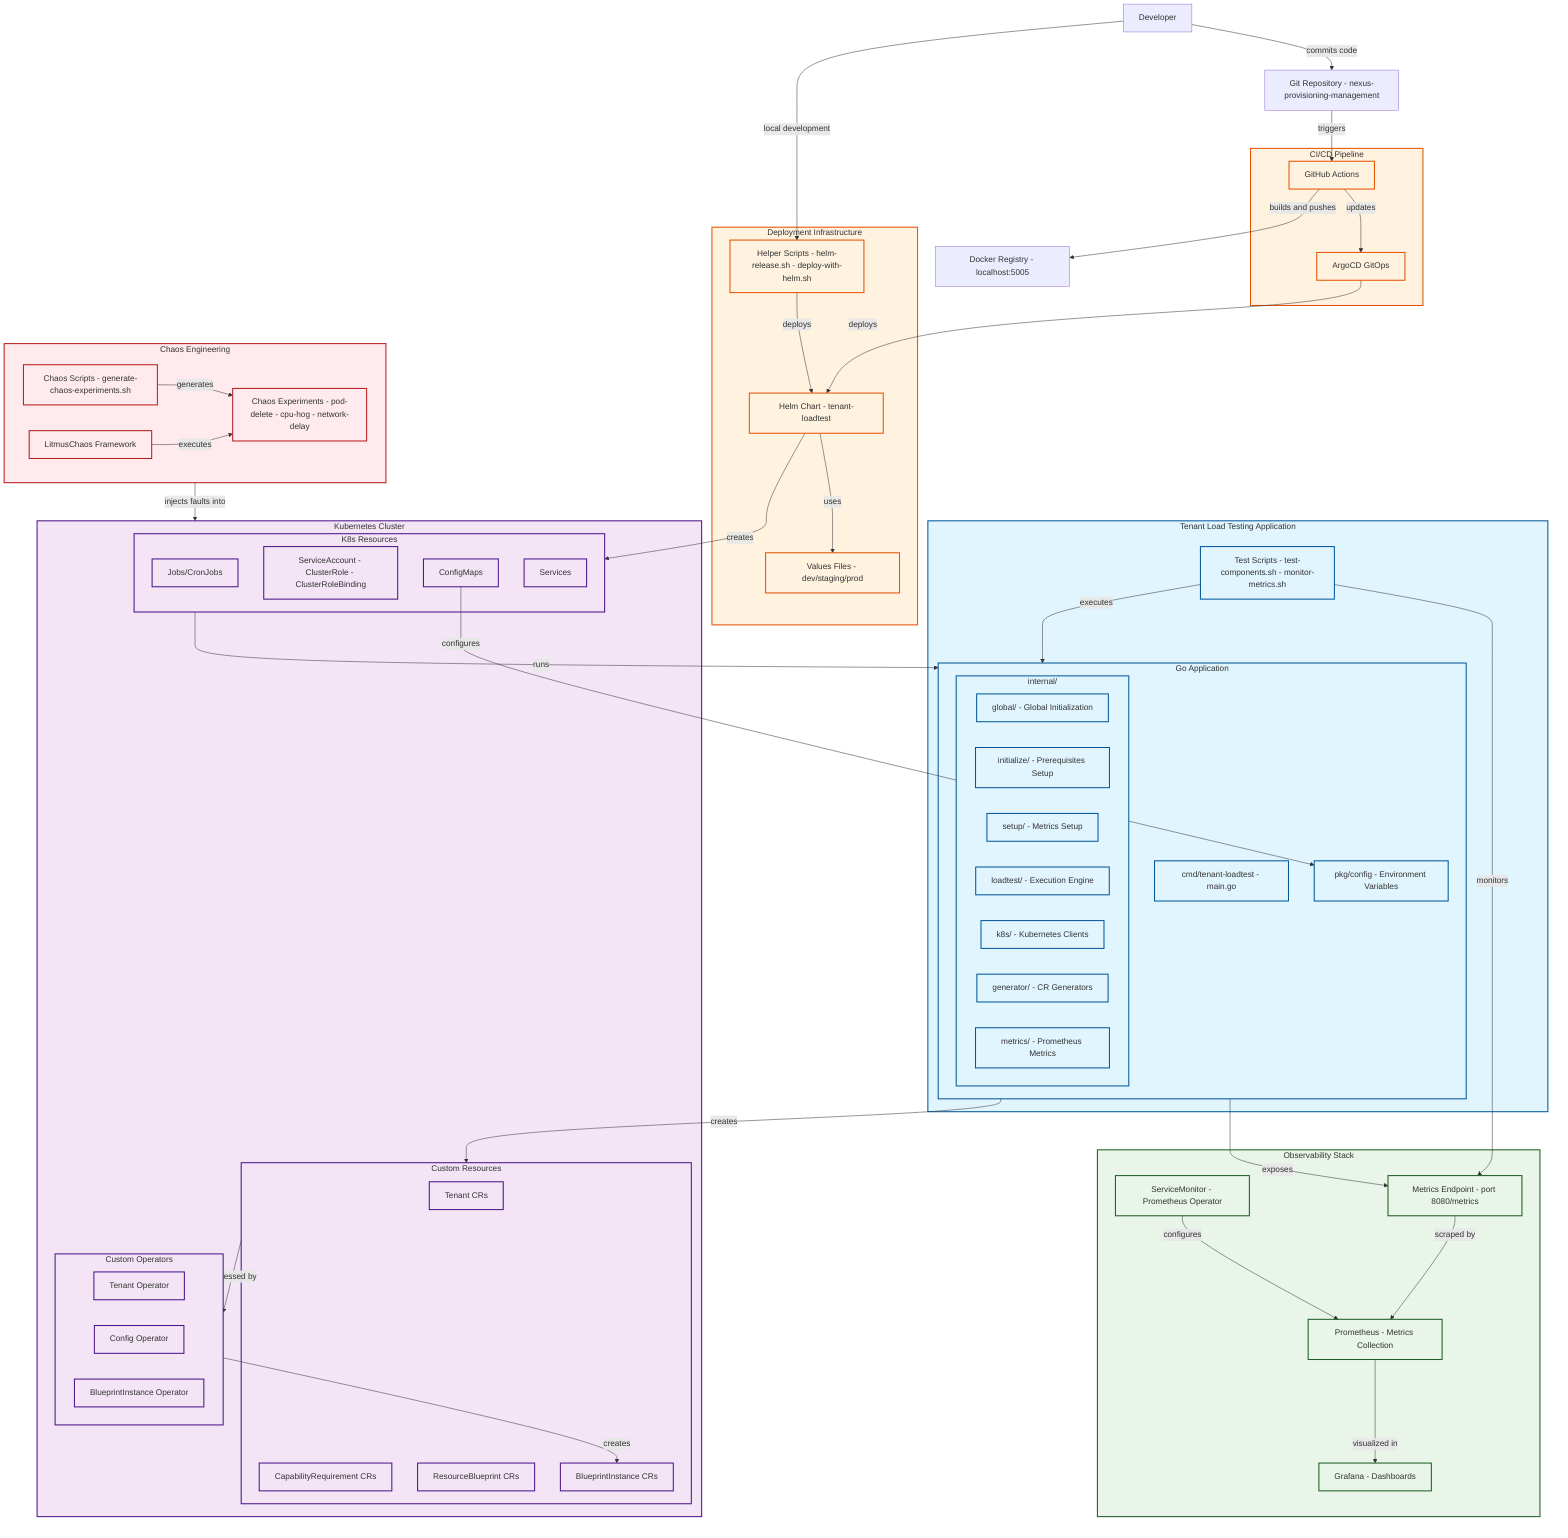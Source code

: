 graph TB
    %% External Components
    Dev[Developer] 
    GitRepo[Git Repository - nexus-provisioning-management]
    DockerReg[Docker Registry - localhost:5005]
    
    %% CI/CD Pipeline
    subgraph CICD["CI/CD Pipeline"]
        GHA[GitHub Actions]
        ArgoCD[ArgoCD GitOps]
    end
    
    %% Deployment Infrastructure
    subgraph Deploy["Deployment Infrastructure"]
        HelmChart[Helm Chart - tenant-loadtest]
        HelmValues[Values Files - dev/staging/prod]
        Scripts[Helper Scripts - helm-release.sh - deploy-with-helm.sh]
    end
    
    %% Main Application
    subgraph TenantApp["Tenant Load Testing Application"]
        subgraph CoreApp["Go Application"]
            MainPkg[cmd/tenant-loadtest - main.go]
            ConfigPkg[pkg/config - Environment Variables]
            
            subgraph Internal["internal/"]
                GlobalInit[global/ - Global Initialization]
                InitPkg[initialize/ - Prerequisites Setup]
                SetupPkg[setup/ - Metrics Setup]
                LoadTestPkg[loadtest/ - Execution Engine]
                K8sPkg[k8s/ - Kubernetes Clients]
                GenPkg[generator/ - CR Generators]
                MetricsPkg[metrics/ - Prometheus Metrics]
            end
        end
        
        TestScripts[Test Scripts - test-components.sh - monitor-metrics.sh]
    end
    
    %% Kubernetes Cluster
    subgraph K8sCluster["Kubernetes Cluster"]
        subgraph Operators["Custom Operators"]
            TenantOp[Tenant Operator]
            ConfigOp[Config Operator]
            BlueprintOp[BlueprintInstance Operator]
        end
        
        subgraph CRDs["Custom Resources"]
            TenantCR[Tenant CRs]
            CapReqCR[CapabilityRequirement CRs]
            ResBlueCR[ResourceBlueprint CRs]
            BlueprintCR[BlueprintInstance CRs]
        end
        
        subgraph K8sResources["K8s Resources"]
            Jobs[Jobs/CronJobs]
            RBAC[ServiceAccount - ClusterRole - ClusterRoleBinding]
            ConfigMaps[ConfigMaps]
            Services[Services]
        end
    end
    
    %% Monitoring Stack
    subgraph Monitoring["Observability Stack"]
        PrometheusMetrics[Prometheus - Metrics Collection]
        GrafanaDash[Grafana - Dashboards]
        MetricsEndpoint[Metrics Endpoint - port 8080/metrics]
        ServiceMonitor[ServiceMonitor - Prometheus Operator]
    end
    
    %% Chaos Engineering
    subgraph Chaos["Chaos Engineering"]
        LitmusChaos[LitmusChaos Framework]
        ChaosExp[Chaos Experiments - pod-delete - cpu-hog - network-delay]
        ChaosScripts[Chaos Scripts - generate-chaos-experiments.sh]
    end
    
    %% Data Flow Connections
    Dev -->|commits code| GitRepo
    GitRepo -->|triggers| GHA
    GHA -->|builds and pushes| DockerReg
    GHA -->|updates| ArgoCD
    ArgoCD -->|deploys| HelmChart
    
    Dev -->|local development| Scripts
    Scripts -->|deploys| HelmChart
    
    HelmChart -->|creates| K8sResources
    HelmChart -->|uses| HelmValues
    
    K8sResources -->|runs| CoreApp
    ConfigMaps -->|configures| ConfigPkg
    
    CoreApp -->|creates| CRDs
    CRDs -->|processed by| Operators
    Operators -->|creates| BlueprintCR
    
    CoreApp -->|exposes| MetricsEndpoint
    MetricsEndpoint -->|scraped by| PrometheusMetrics
    PrometheusMetrics -->|visualized in| GrafanaDash
    ServiceMonitor -->|configures| PrometheusMetrics
    
    TestScripts -->|monitors| MetricsEndpoint
    TestScripts -->|executes| CoreApp
    
    Chaos -->|injects faults into| K8sCluster
    ChaosScripts -->|generates| ChaosExp
    LitmusChaos -->|executes| ChaosExp
    
    %% Styling
    classDef appComponent fill:#e1f5fe,stroke:#01579b,stroke-width:2px
    classDef k8sComponent fill:#f3e5f5,stroke:#4a148c,stroke-width:2px
    classDef monitorComponent fill:#e8f5e8,stroke:#1b5e20,stroke-width:2px
    classDef deployComponent fill:#fff3e0,stroke:#e65100,stroke-width:2px
    classDef chaosComponent fill:#ffebee,stroke:#b71c1c,stroke-width:2px
    
    class TenantApp,CoreApp,MainPkg,ConfigPkg,Internal,GlobalInit,InitPkg,SetupPkg,LoadTestPkg,K8sPkg,GenPkg,MetricsPkg,TestScripts appComponent
    class K8sCluster,Operators,CRDs,K8sResources,TenantOp,ConfigOp,BlueprintOp,TenantCR,CapReqCR,ResBlueCR,BlueprintCR,Jobs,RBAC,ConfigMaps,Services k8sComponent
    class Monitoring,PrometheusMetrics,GrafanaDash,MetricsEndpoint,ServiceMonitor monitorComponent
    class Deploy,HelmChart,HelmValues,Scripts,CICD,GHA,ArgoCD deployComponent
    class Chaos,LitmusChaos,ChaosExp,ChaosScripts chaosComponent